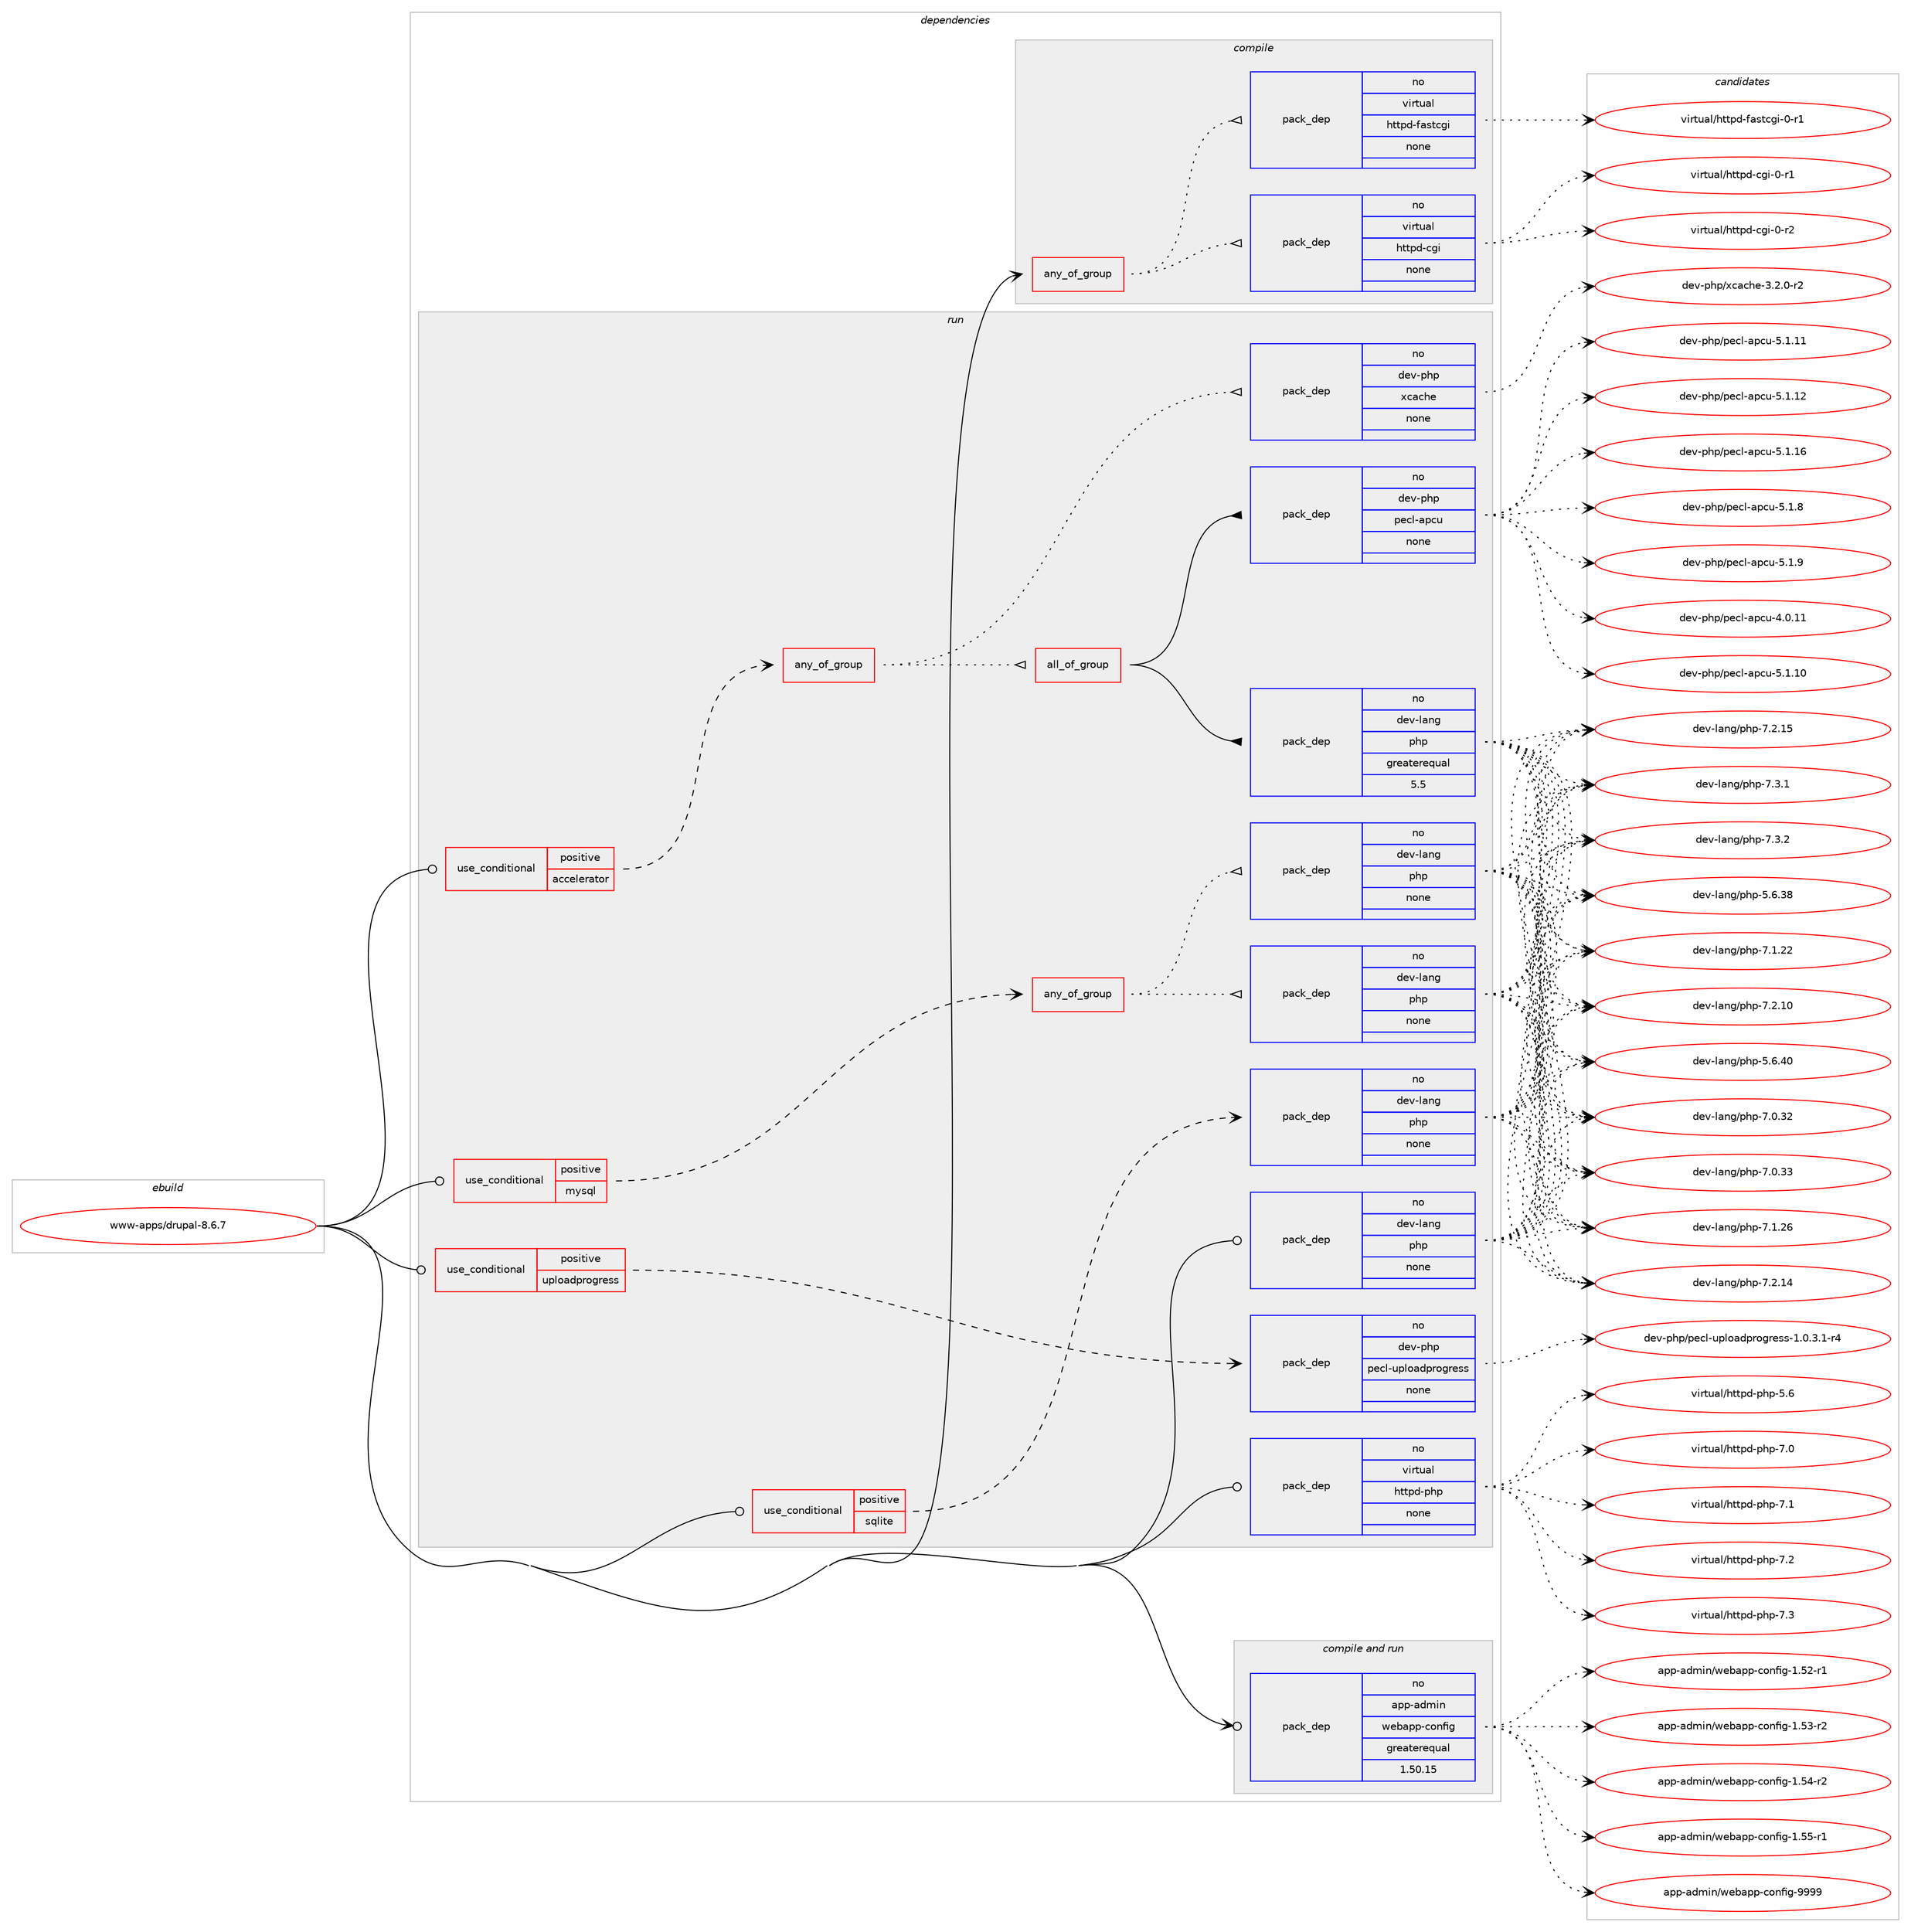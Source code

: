 digraph prolog {

# *************
# Graph options
# *************

newrank=true;
concentrate=true;
compound=true;
graph [rankdir=LR,fontname=Helvetica,fontsize=10,ranksep=1.5];#, ranksep=2.5, nodesep=0.2];
edge  [arrowhead=vee];
node  [fontname=Helvetica,fontsize=10];

# **********
# The ebuild
# **********

subgraph cluster_leftcol {
color=gray;
rank=same;
label=<<i>ebuild</i>>;
id [label="www-apps/drupal-8.6.7", color=red, width=4, href="../www-apps/drupal-8.6.7.svg"];
}

# ****************
# The dependencies
# ****************

subgraph cluster_midcol {
color=gray;
label=<<i>dependencies</i>>;
subgraph cluster_compile {
fillcolor="#eeeeee";
style=filled;
label=<<i>compile</i>>;
subgraph any163 {
dependency7094 [label=<<TABLE BORDER="0" CELLBORDER="1" CELLSPACING="0" CELLPADDING="4"><TR><TD CELLPADDING="10">any_of_group</TD></TR></TABLE>>, shape=none, color=red];subgraph pack5790 {
dependency7095 [label=<<TABLE BORDER="0" CELLBORDER="1" CELLSPACING="0" CELLPADDING="4" WIDTH="220"><TR><TD ROWSPAN="6" CELLPADDING="30">pack_dep</TD></TR><TR><TD WIDTH="110">no</TD></TR><TR><TD>virtual</TD></TR><TR><TD>httpd-cgi</TD></TR><TR><TD>none</TD></TR><TR><TD></TD></TR></TABLE>>, shape=none, color=blue];
}
dependency7094:e -> dependency7095:w [weight=20,style="dotted",arrowhead="oinv"];
subgraph pack5791 {
dependency7096 [label=<<TABLE BORDER="0" CELLBORDER="1" CELLSPACING="0" CELLPADDING="4" WIDTH="220"><TR><TD ROWSPAN="6" CELLPADDING="30">pack_dep</TD></TR><TR><TD WIDTH="110">no</TD></TR><TR><TD>virtual</TD></TR><TR><TD>httpd-fastcgi</TD></TR><TR><TD>none</TD></TR><TR><TD></TD></TR></TABLE>>, shape=none, color=blue];
}
dependency7094:e -> dependency7096:w [weight=20,style="dotted",arrowhead="oinv"];
}
id:e -> dependency7094:w [weight=20,style="solid",arrowhead="vee"];
}
subgraph cluster_compileandrun {
fillcolor="#eeeeee";
style=filled;
label=<<i>compile and run</i>>;
subgraph pack5792 {
dependency7097 [label=<<TABLE BORDER="0" CELLBORDER="1" CELLSPACING="0" CELLPADDING="4" WIDTH="220"><TR><TD ROWSPAN="6" CELLPADDING="30">pack_dep</TD></TR><TR><TD WIDTH="110">no</TD></TR><TR><TD>app-admin</TD></TR><TR><TD>webapp-config</TD></TR><TR><TD>greaterequal</TD></TR><TR><TD>1.50.15</TD></TR></TABLE>>, shape=none, color=blue];
}
id:e -> dependency7097:w [weight=20,style="solid",arrowhead="odotvee"];
}
subgraph cluster_run {
fillcolor="#eeeeee";
style=filled;
label=<<i>run</i>>;
subgraph cond1132 {
dependency7098 [label=<<TABLE BORDER="0" CELLBORDER="1" CELLSPACING="0" CELLPADDING="4"><TR><TD ROWSPAN="3" CELLPADDING="10">use_conditional</TD></TR><TR><TD>positive</TD></TR><TR><TD>accelerator</TD></TR></TABLE>>, shape=none, color=red];
subgraph any164 {
dependency7099 [label=<<TABLE BORDER="0" CELLBORDER="1" CELLSPACING="0" CELLPADDING="4"><TR><TD CELLPADDING="10">any_of_group</TD></TR></TABLE>>, shape=none, color=red];subgraph pack5793 {
dependency7100 [label=<<TABLE BORDER="0" CELLBORDER="1" CELLSPACING="0" CELLPADDING="4" WIDTH="220"><TR><TD ROWSPAN="6" CELLPADDING="30">pack_dep</TD></TR><TR><TD WIDTH="110">no</TD></TR><TR><TD>dev-php</TD></TR><TR><TD>xcache</TD></TR><TR><TD>none</TD></TR><TR><TD></TD></TR></TABLE>>, shape=none, color=blue];
}
dependency7099:e -> dependency7100:w [weight=20,style="dotted",arrowhead="oinv"];
subgraph all12 {
dependency7101 [label=<<TABLE BORDER="0" CELLBORDER="1" CELLSPACING="0" CELLPADDING="4"><TR><TD CELLPADDING="10">all_of_group</TD></TR></TABLE>>, shape=none, color=red];subgraph pack5794 {
dependency7102 [label=<<TABLE BORDER="0" CELLBORDER="1" CELLSPACING="0" CELLPADDING="4" WIDTH="220"><TR><TD ROWSPAN="6" CELLPADDING="30">pack_dep</TD></TR><TR><TD WIDTH="110">no</TD></TR><TR><TD>dev-lang</TD></TR><TR><TD>php</TD></TR><TR><TD>greaterequal</TD></TR><TR><TD>5.5</TD></TR></TABLE>>, shape=none, color=blue];
}
dependency7101:e -> dependency7102:w [weight=20,style="solid",arrowhead="inv"];
subgraph pack5795 {
dependency7103 [label=<<TABLE BORDER="0" CELLBORDER="1" CELLSPACING="0" CELLPADDING="4" WIDTH="220"><TR><TD ROWSPAN="6" CELLPADDING="30">pack_dep</TD></TR><TR><TD WIDTH="110">no</TD></TR><TR><TD>dev-php</TD></TR><TR><TD>pecl-apcu</TD></TR><TR><TD>none</TD></TR><TR><TD></TD></TR></TABLE>>, shape=none, color=blue];
}
dependency7101:e -> dependency7103:w [weight=20,style="solid",arrowhead="inv"];
}
dependency7099:e -> dependency7101:w [weight=20,style="dotted",arrowhead="oinv"];
}
dependency7098:e -> dependency7099:w [weight=20,style="dashed",arrowhead="vee"];
}
id:e -> dependency7098:w [weight=20,style="solid",arrowhead="odot"];
subgraph cond1133 {
dependency7104 [label=<<TABLE BORDER="0" CELLBORDER="1" CELLSPACING="0" CELLPADDING="4"><TR><TD ROWSPAN="3" CELLPADDING="10">use_conditional</TD></TR><TR><TD>positive</TD></TR><TR><TD>mysql</TD></TR></TABLE>>, shape=none, color=red];
subgraph any165 {
dependency7105 [label=<<TABLE BORDER="0" CELLBORDER="1" CELLSPACING="0" CELLPADDING="4"><TR><TD CELLPADDING="10">any_of_group</TD></TR></TABLE>>, shape=none, color=red];subgraph pack5796 {
dependency7106 [label=<<TABLE BORDER="0" CELLBORDER="1" CELLSPACING="0" CELLPADDING="4" WIDTH="220"><TR><TD ROWSPAN="6" CELLPADDING="30">pack_dep</TD></TR><TR><TD WIDTH="110">no</TD></TR><TR><TD>dev-lang</TD></TR><TR><TD>php</TD></TR><TR><TD>none</TD></TR><TR><TD></TD></TR></TABLE>>, shape=none, color=blue];
}
dependency7105:e -> dependency7106:w [weight=20,style="dotted",arrowhead="oinv"];
subgraph pack5797 {
dependency7107 [label=<<TABLE BORDER="0" CELLBORDER="1" CELLSPACING="0" CELLPADDING="4" WIDTH="220"><TR><TD ROWSPAN="6" CELLPADDING="30">pack_dep</TD></TR><TR><TD WIDTH="110">no</TD></TR><TR><TD>dev-lang</TD></TR><TR><TD>php</TD></TR><TR><TD>none</TD></TR><TR><TD></TD></TR></TABLE>>, shape=none, color=blue];
}
dependency7105:e -> dependency7107:w [weight=20,style="dotted",arrowhead="oinv"];
}
dependency7104:e -> dependency7105:w [weight=20,style="dashed",arrowhead="vee"];
}
id:e -> dependency7104:w [weight=20,style="solid",arrowhead="odot"];
subgraph cond1134 {
dependency7108 [label=<<TABLE BORDER="0" CELLBORDER="1" CELLSPACING="0" CELLPADDING="4"><TR><TD ROWSPAN="3" CELLPADDING="10">use_conditional</TD></TR><TR><TD>positive</TD></TR><TR><TD>sqlite</TD></TR></TABLE>>, shape=none, color=red];
subgraph pack5798 {
dependency7109 [label=<<TABLE BORDER="0" CELLBORDER="1" CELLSPACING="0" CELLPADDING="4" WIDTH="220"><TR><TD ROWSPAN="6" CELLPADDING="30">pack_dep</TD></TR><TR><TD WIDTH="110">no</TD></TR><TR><TD>dev-lang</TD></TR><TR><TD>php</TD></TR><TR><TD>none</TD></TR><TR><TD></TD></TR></TABLE>>, shape=none, color=blue];
}
dependency7108:e -> dependency7109:w [weight=20,style="dashed",arrowhead="vee"];
}
id:e -> dependency7108:w [weight=20,style="solid",arrowhead="odot"];
subgraph cond1135 {
dependency7110 [label=<<TABLE BORDER="0" CELLBORDER="1" CELLSPACING="0" CELLPADDING="4"><TR><TD ROWSPAN="3" CELLPADDING="10">use_conditional</TD></TR><TR><TD>positive</TD></TR><TR><TD>uploadprogress</TD></TR></TABLE>>, shape=none, color=red];
subgraph pack5799 {
dependency7111 [label=<<TABLE BORDER="0" CELLBORDER="1" CELLSPACING="0" CELLPADDING="4" WIDTH="220"><TR><TD ROWSPAN="6" CELLPADDING="30">pack_dep</TD></TR><TR><TD WIDTH="110">no</TD></TR><TR><TD>dev-php</TD></TR><TR><TD>pecl-uploadprogress</TD></TR><TR><TD>none</TD></TR><TR><TD></TD></TR></TABLE>>, shape=none, color=blue];
}
dependency7110:e -> dependency7111:w [weight=20,style="dashed",arrowhead="vee"];
}
id:e -> dependency7110:w [weight=20,style="solid",arrowhead="odot"];
subgraph pack5800 {
dependency7112 [label=<<TABLE BORDER="0" CELLBORDER="1" CELLSPACING="0" CELLPADDING="4" WIDTH="220"><TR><TD ROWSPAN="6" CELLPADDING="30">pack_dep</TD></TR><TR><TD WIDTH="110">no</TD></TR><TR><TD>dev-lang</TD></TR><TR><TD>php</TD></TR><TR><TD>none</TD></TR><TR><TD></TD></TR></TABLE>>, shape=none, color=blue];
}
id:e -> dependency7112:w [weight=20,style="solid",arrowhead="odot"];
subgraph pack5801 {
dependency7113 [label=<<TABLE BORDER="0" CELLBORDER="1" CELLSPACING="0" CELLPADDING="4" WIDTH="220"><TR><TD ROWSPAN="6" CELLPADDING="30">pack_dep</TD></TR><TR><TD WIDTH="110">no</TD></TR><TR><TD>virtual</TD></TR><TR><TD>httpd-php</TD></TR><TR><TD>none</TD></TR><TR><TD></TD></TR></TABLE>>, shape=none, color=blue];
}
id:e -> dependency7113:w [weight=20,style="solid",arrowhead="odot"];
}
}

# **************
# The candidates
# **************

subgraph cluster_choices {
rank=same;
color=gray;
label=<<i>candidates</i>>;

subgraph choice5790 {
color=black;
nodesep=1;
choice1181051141161179710847104116116112100459910310545484511449 [label="virtual/httpd-cgi-0-r1", color=red, width=4,href="../virtual/httpd-cgi-0-r1.svg"];
choice1181051141161179710847104116116112100459910310545484511450 [label="virtual/httpd-cgi-0-r2", color=red, width=4,href="../virtual/httpd-cgi-0-r2.svg"];
dependency7095:e -> choice1181051141161179710847104116116112100459910310545484511449:w [style=dotted,weight="100"];
dependency7095:e -> choice1181051141161179710847104116116112100459910310545484511450:w [style=dotted,weight="100"];
}
subgraph choice5791 {
color=black;
nodesep=1;
choice118105114116117971084710411611611210045102971151169910310545484511449 [label="virtual/httpd-fastcgi-0-r1", color=red, width=4,href="../virtual/httpd-fastcgi-0-r1.svg"];
dependency7096:e -> choice118105114116117971084710411611611210045102971151169910310545484511449:w [style=dotted,weight="100"];
}
subgraph choice5792 {
color=black;
nodesep=1;
choice971121124597100109105110471191019897112112459911111010210510345494653504511449 [label="app-admin/webapp-config-1.52-r1", color=red, width=4,href="../app-admin/webapp-config-1.52-r1.svg"];
choice971121124597100109105110471191019897112112459911111010210510345494653514511450 [label="app-admin/webapp-config-1.53-r2", color=red, width=4,href="../app-admin/webapp-config-1.53-r2.svg"];
choice971121124597100109105110471191019897112112459911111010210510345494653524511450 [label="app-admin/webapp-config-1.54-r2", color=red, width=4,href="../app-admin/webapp-config-1.54-r2.svg"];
choice971121124597100109105110471191019897112112459911111010210510345494653534511449 [label="app-admin/webapp-config-1.55-r1", color=red, width=4,href="../app-admin/webapp-config-1.55-r1.svg"];
choice97112112459710010910511047119101989711211245991111101021051034557575757 [label="app-admin/webapp-config-9999", color=red, width=4,href="../app-admin/webapp-config-9999.svg"];
dependency7097:e -> choice971121124597100109105110471191019897112112459911111010210510345494653504511449:w [style=dotted,weight="100"];
dependency7097:e -> choice971121124597100109105110471191019897112112459911111010210510345494653514511450:w [style=dotted,weight="100"];
dependency7097:e -> choice971121124597100109105110471191019897112112459911111010210510345494653524511450:w [style=dotted,weight="100"];
dependency7097:e -> choice971121124597100109105110471191019897112112459911111010210510345494653534511449:w [style=dotted,weight="100"];
dependency7097:e -> choice97112112459710010910511047119101989711211245991111101021051034557575757:w [style=dotted,weight="100"];
}
subgraph choice5793 {
color=black;
nodesep=1;
choice10010111845112104112471209997991041014551465046484511450 [label="dev-php/xcache-3.2.0-r2", color=red, width=4,href="../dev-php/xcache-3.2.0-r2.svg"];
dependency7100:e -> choice10010111845112104112471209997991041014551465046484511450:w [style=dotted,weight="100"];
}
subgraph choice5794 {
color=black;
nodesep=1;
choice10010111845108971101034711210411245534654465156 [label="dev-lang/php-5.6.38", color=red, width=4,href="../dev-lang/php-5.6.38.svg"];
choice10010111845108971101034711210411245554649465050 [label="dev-lang/php-7.1.22", color=red, width=4,href="../dev-lang/php-7.1.22.svg"];
choice10010111845108971101034711210411245554650464948 [label="dev-lang/php-7.2.10", color=red, width=4,href="../dev-lang/php-7.2.10.svg"];
choice10010111845108971101034711210411245534654465248 [label="dev-lang/php-5.6.40", color=red, width=4,href="../dev-lang/php-5.6.40.svg"];
choice10010111845108971101034711210411245554648465150 [label="dev-lang/php-7.0.32", color=red, width=4,href="../dev-lang/php-7.0.32.svg"];
choice10010111845108971101034711210411245554648465151 [label="dev-lang/php-7.0.33", color=red, width=4,href="../dev-lang/php-7.0.33.svg"];
choice10010111845108971101034711210411245554649465054 [label="dev-lang/php-7.1.26", color=red, width=4,href="../dev-lang/php-7.1.26.svg"];
choice10010111845108971101034711210411245554650464952 [label="dev-lang/php-7.2.14", color=red, width=4,href="../dev-lang/php-7.2.14.svg"];
choice10010111845108971101034711210411245554650464953 [label="dev-lang/php-7.2.15", color=red, width=4,href="../dev-lang/php-7.2.15.svg"];
choice100101118451089711010347112104112455546514649 [label="dev-lang/php-7.3.1", color=red, width=4,href="../dev-lang/php-7.3.1.svg"];
choice100101118451089711010347112104112455546514650 [label="dev-lang/php-7.3.2", color=red, width=4,href="../dev-lang/php-7.3.2.svg"];
dependency7102:e -> choice10010111845108971101034711210411245534654465156:w [style=dotted,weight="100"];
dependency7102:e -> choice10010111845108971101034711210411245554649465050:w [style=dotted,weight="100"];
dependency7102:e -> choice10010111845108971101034711210411245554650464948:w [style=dotted,weight="100"];
dependency7102:e -> choice10010111845108971101034711210411245534654465248:w [style=dotted,weight="100"];
dependency7102:e -> choice10010111845108971101034711210411245554648465150:w [style=dotted,weight="100"];
dependency7102:e -> choice10010111845108971101034711210411245554648465151:w [style=dotted,weight="100"];
dependency7102:e -> choice10010111845108971101034711210411245554649465054:w [style=dotted,weight="100"];
dependency7102:e -> choice10010111845108971101034711210411245554650464952:w [style=dotted,weight="100"];
dependency7102:e -> choice10010111845108971101034711210411245554650464953:w [style=dotted,weight="100"];
dependency7102:e -> choice100101118451089711010347112104112455546514649:w [style=dotted,weight="100"];
dependency7102:e -> choice100101118451089711010347112104112455546514650:w [style=dotted,weight="100"];
}
subgraph choice5795 {
color=black;
nodesep=1;
choice10010111845112104112471121019910845971129911745524648464949 [label="dev-php/pecl-apcu-4.0.11", color=red, width=4,href="../dev-php/pecl-apcu-4.0.11.svg"];
choice10010111845112104112471121019910845971129911745534649464948 [label="dev-php/pecl-apcu-5.1.10", color=red, width=4,href="../dev-php/pecl-apcu-5.1.10.svg"];
choice10010111845112104112471121019910845971129911745534649464949 [label="dev-php/pecl-apcu-5.1.11", color=red, width=4,href="../dev-php/pecl-apcu-5.1.11.svg"];
choice10010111845112104112471121019910845971129911745534649464950 [label="dev-php/pecl-apcu-5.1.12", color=red, width=4,href="../dev-php/pecl-apcu-5.1.12.svg"];
choice10010111845112104112471121019910845971129911745534649464954 [label="dev-php/pecl-apcu-5.1.16", color=red, width=4,href="../dev-php/pecl-apcu-5.1.16.svg"];
choice100101118451121041124711210199108459711299117455346494656 [label="dev-php/pecl-apcu-5.1.8", color=red, width=4,href="../dev-php/pecl-apcu-5.1.8.svg"];
choice100101118451121041124711210199108459711299117455346494657 [label="dev-php/pecl-apcu-5.1.9", color=red, width=4,href="../dev-php/pecl-apcu-5.1.9.svg"];
dependency7103:e -> choice10010111845112104112471121019910845971129911745524648464949:w [style=dotted,weight="100"];
dependency7103:e -> choice10010111845112104112471121019910845971129911745534649464948:w [style=dotted,weight="100"];
dependency7103:e -> choice10010111845112104112471121019910845971129911745534649464949:w [style=dotted,weight="100"];
dependency7103:e -> choice10010111845112104112471121019910845971129911745534649464950:w [style=dotted,weight="100"];
dependency7103:e -> choice10010111845112104112471121019910845971129911745534649464954:w [style=dotted,weight="100"];
dependency7103:e -> choice100101118451121041124711210199108459711299117455346494656:w [style=dotted,weight="100"];
dependency7103:e -> choice100101118451121041124711210199108459711299117455346494657:w [style=dotted,weight="100"];
}
subgraph choice5796 {
color=black;
nodesep=1;
choice10010111845108971101034711210411245534654465156 [label="dev-lang/php-5.6.38", color=red, width=4,href="../dev-lang/php-5.6.38.svg"];
choice10010111845108971101034711210411245554649465050 [label="dev-lang/php-7.1.22", color=red, width=4,href="../dev-lang/php-7.1.22.svg"];
choice10010111845108971101034711210411245554650464948 [label="dev-lang/php-7.2.10", color=red, width=4,href="../dev-lang/php-7.2.10.svg"];
choice10010111845108971101034711210411245534654465248 [label="dev-lang/php-5.6.40", color=red, width=4,href="../dev-lang/php-5.6.40.svg"];
choice10010111845108971101034711210411245554648465150 [label="dev-lang/php-7.0.32", color=red, width=4,href="../dev-lang/php-7.0.32.svg"];
choice10010111845108971101034711210411245554648465151 [label="dev-lang/php-7.0.33", color=red, width=4,href="../dev-lang/php-7.0.33.svg"];
choice10010111845108971101034711210411245554649465054 [label="dev-lang/php-7.1.26", color=red, width=4,href="../dev-lang/php-7.1.26.svg"];
choice10010111845108971101034711210411245554650464952 [label="dev-lang/php-7.2.14", color=red, width=4,href="../dev-lang/php-7.2.14.svg"];
choice10010111845108971101034711210411245554650464953 [label="dev-lang/php-7.2.15", color=red, width=4,href="../dev-lang/php-7.2.15.svg"];
choice100101118451089711010347112104112455546514649 [label="dev-lang/php-7.3.1", color=red, width=4,href="../dev-lang/php-7.3.1.svg"];
choice100101118451089711010347112104112455546514650 [label="dev-lang/php-7.3.2", color=red, width=4,href="../dev-lang/php-7.3.2.svg"];
dependency7106:e -> choice10010111845108971101034711210411245534654465156:w [style=dotted,weight="100"];
dependency7106:e -> choice10010111845108971101034711210411245554649465050:w [style=dotted,weight="100"];
dependency7106:e -> choice10010111845108971101034711210411245554650464948:w [style=dotted,weight="100"];
dependency7106:e -> choice10010111845108971101034711210411245534654465248:w [style=dotted,weight="100"];
dependency7106:e -> choice10010111845108971101034711210411245554648465150:w [style=dotted,weight="100"];
dependency7106:e -> choice10010111845108971101034711210411245554648465151:w [style=dotted,weight="100"];
dependency7106:e -> choice10010111845108971101034711210411245554649465054:w [style=dotted,weight="100"];
dependency7106:e -> choice10010111845108971101034711210411245554650464952:w [style=dotted,weight="100"];
dependency7106:e -> choice10010111845108971101034711210411245554650464953:w [style=dotted,weight="100"];
dependency7106:e -> choice100101118451089711010347112104112455546514649:w [style=dotted,weight="100"];
dependency7106:e -> choice100101118451089711010347112104112455546514650:w [style=dotted,weight="100"];
}
subgraph choice5797 {
color=black;
nodesep=1;
choice10010111845108971101034711210411245534654465156 [label="dev-lang/php-5.6.38", color=red, width=4,href="../dev-lang/php-5.6.38.svg"];
choice10010111845108971101034711210411245554649465050 [label="dev-lang/php-7.1.22", color=red, width=4,href="../dev-lang/php-7.1.22.svg"];
choice10010111845108971101034711210411245554650464948 [label="dev-lang/php-7.2.10", color=red, width=4,href="../dev-lang/php-7.2.10.svg"];
choice10010111845108971101034711210411245534654465248 [label="dev-lang/php-5.6.40", color=red, width=4,href="../dev-lang/php-5.6.40.svg"];
choice10010111845108971101034711210411245554648465150 [label="dev-lang/php-7.0.32", color=red, width=4,href="../dev-lang/php-7.0.32.svg"];
choice10010111845108971101034711210411245554648465151 [label="dev-lang/php-7.0.33", color=red, width=4,href="../dev-lang/php-7.0.33.svg"];
choice10010111845108971101034711210411245554649465054 [label="dev-lang/php-7.1.26", color=red, width=4,href="../dev-lang/php-7.1.26.svg"];
choice10010111845108971101034711210411245554650464952 [label="dev-lang/php-7.2.14", color=red, width=4,href="../dev-lang/php-7.2.14.svg"];
choice10010111845108971101034711210411245554650464953 [label="dev-lang/php-7.2.15", color=red, width=4,href="../dev-lang/php-7.2.15.svg"];
choice100101118451089711010347112104112455546514649 [label="dev-lang/php-7.3.1", color=red, width=4,href="../dev-lang/php-7.3.1.svg"];
choice100101118451089711010347112104112455546514650 [label="dev-lang/php-7.3.2", color=red, width=4,href="../dev-lang/php-7.3.2.svg"];
dependency7107:e -> choice10010111845108971101034711210411245534654465156:w [style=dotted,weight="100"];
dependency7107:e -> choice10010111845108971101034711210411245554649465050:w [style=dotted,weight="100"];
dependency7107:e -> choice10010111845108971101034711210411245554650464948:w [style=dotted,weight="100"];
dependency7107:e -> choice10010111845108971101034711210411245534654465248:w [style=dotted,weight="100"];
dependency7107:e -> choice10010111845108971101034711210411245554648465150:w [style=dotted,weight="100"];
dependency7107:e -> choice10010111845108971101034711210411245554648465151:w [style=dotted,weight="100"];
dependency7107:e -> choice10010111845108971101034711210411245554649465054:w [style=dotted,weight="100"];
dependency7107:e -> choice10010111845108971101034711210411245554650464952:w [style=dotted,weight="100"];
dependency7107:e -> choice10010111845108971101034711210411245554650464953:w [style=dotted,weight="100"];
dependency7107:e -> choice100101118451089711010347112104112455546514649:w [style=dotted,weight="100"];
dependency7107:e -> choice100101118451089711010347112104112455546514650:w [style=dotted,weight="100"];
}
subgraph choice5798 {
color=black;
nodesep=1;
choice10010111845108971101034711210411245534654465156 [label="dev-lang/php-5.6.38", color=red, width=4,href="../dev-lang/php-5.6.38.svg"];
choice10010111845108971101034711210411245554649465050 [label="dev-lang/php-7.1.22", color=red, width=4,href="../dev-lang/php-7.1.22.svg"];
choice10010111845108971101034711210411245554650464948 [label="dev-lang/php-7.2.10", color=red, width=4,href="../dev-lang/php-7.2.10.svg"];
choice10010111845108971101034711210411245534654465248 [label="dev-lang/php-5.6.40", color=red, width=4,href="../dev-lang/php-5.6.40.svg"];
choice10010111845108971101034711210411245554648465150 [label="dev-lang/php-7.0.32", color=red, width=4,href="../dev-lang/php-7.0.32.svg"];
choice10010111845108971101034711210411245554648465151 [label="dev-lang/php-7.0.33", color=red, width=4,href="../dev-lang/php-7.0.33.svg"];
choice10010111845108971101034711210411245554649465054 [label="dev-lang/php-7.1.26", color=red, width=4,href="../dev-lang/php-7.1.26.svg"];
choice10010111845108971101034711210411245554650464952 [label="dev-lang/php-7.2.14", color=red, width=4,href="../dev-lang/php-7.2.14.svg"];
choice10010111845108971101034711210411245554650464953 [label="dev-lang/php-7.2.15", color=red, width=4,href="../dev-lang/php-7.2.15.svg"];
choice100101118451089711010347112104112455546514649 [label="dev-lang/php-7.3.1", color=red, width=4,href="../dev-lang/php-7.3.1.svg"];
choice100101118451089711010347112104112455546514650 [label="dev-lang/php-7.3.2", color=red, width=4,href="../dev-lang/php-7.3.2.svg"];
dependency7109:e -> choice10010111845108971101034711210411245534654465156:w [style=dotted,weight="100"];
dependency7109:e -> choice10010111845108971101034711210411245554649465050:w [style=dotted,weight="100"];
dependency7109:e -> choice10010111845108971101034711210411245554650464948:w [style=dotted,weight="100"];
dependency7109:e -> choice10010111845108971101034711210411245534654465248:w [style=dotted,weight="100"];
dependency7109:e -> choice10010111845108971101034711210411245554648465150:w [style=dotted,weight="100"];
dependency7109:e -> choice10010111845108971101034711210411245554648465151:w [style=dotted,weight="100"];
dependency7109:e -> choice10010111845108971101034711210411245554649465054:w [style=dotted,weight="100"];
dependency7109:e -> choice10010111845108971101034711210411245554650464952:w [style=dotted,weight="100"];
dependency7109:e -> choice10010111845108971101034711210411245554650464953:w [style=dotted,weight="100"];
dependency7109:e -> choice100101118451089711010347112104112455546514649:w [style=dotted,weight="100"];
dependency7109:e -> choice100101118451089711010347112104112455546514650:w [style=dotted,weight="100"];
}
subgraph choice5799 {
color=black;
nodesep=1;
choice100101118451121041124711210199108451171121081119710011211411110311410111511545494648465146494511452 [label="dev-php/pecl-uploadprogress-1.0.3.1-r4", color=red, width=4,href="../dev-php/pecl-uploadprogress-1.0.3.1-r4.svg"];
dependency7111:e -> choice100101118451121041124711210199108451171121081119710011211411110311410111511545494648465146494511452:w [style=dotted,weight="100"];
}
subgraph choice5800 {
color=black;
nodesep=1;
choice10010111845108971101034711210411245534654465156 [label="dev-lang/php-5.6.38", color=red, width=4,href="../dev-lang/php-5.6.38.svg"];
choice10010111845108971101034711210411245554649465050 [label="dev-lang/php-7.1.22", color=red, width=4,href="../dev-lang/php-7.1.22.svg"];
choice10010111845108971101034711210411245554650464948 [label="dev-lang/php-7.2.10", color=red, width=4,href="../dev-lang/php-7.2.10.svg"];
choice10010111845108971101034711210411245534654465248 [label="dev-lang/php-5.6.40", color=red, width=4,href="../dev-lang/php-5.6.40.svg"];
choice10010111845108971101034711210411245554648465150 [label="dev-lang/php-7.0.32", color=red, width=4,href="../dev-lang/php-7.0.32.svg"];
choice10010111845108971101034711210411245554648465151 [label="dev-lang/php-7.0.33", color=red, width=4,href="../dev-lang/php-7.0.33.svg"];
choice10010111845108971101034711210411245554649465054 [label="dev-lang/php-7.1.26", color=red, width=4,href="../dev-lang/php-7.1.26.svg"];
choice10010111845108971101034711210411245554650464952 [label="dev-lang/php-7.2.14", color=red, width=4,href="../dev-lang/php-7.2.14.svg"];
choice10010111845108971101034711210411245554650464953 [label="dev-lang/php-7.2.15", color=red, width=4,href="../dev-lang/php-7.2.15.svg"];
choice100101118451089711010347112104112455546514649 [label="dev-lang/php-7.3.1", color=red, width=4,href="../dev-lang/php-7.3.1.svg"];
choice100101118451089711010347112104112455546514650 [label="dev-lang/php-7.3.2", color=red, width=4,href="../dev-lang/php-7.3.2.svg"];
dependency7112:e -> choice10010111845108971101034711210411245534654465156:w [style=dotted,weight="100"];
dependency7112:e -> choice10010111845108971101034711210411245554649465050:w [style=dotted,weight="100"];
dependency7112:e -> choice10010111845108971101034711210411245554650464948:w [style=dotted,weight="100"];
dependency7112:e -> choice10010111845108971101034711210411245534654465248:w [style=dotted,weight="100"];
dependency7112:e -> choice10010111845108971101034711210411245554648465150:w [style=dotted,weight="100"];
dependency7112:e -> choice10010111845108971101034711210411245554648465151:w [style=dotted,weight="100"];
dependency7112:e -> choice10010111845108971101034711210411245554649465054:w [style=dotted,weight="100"];
dependency7112:e -> choice10010111845108971101034711210411245554650464952:w [style=dotted,weight="100"];
dependency7112:e -> choice10010111845108971101034711210411245554650464953:w [style=dotted,weight="100"];
dependency7112:e -> choice100101118451089711010347112104112455546514649:w [style=dotted,weight="100"];
dependency7112:e -> choice100101118451089711010347112104112455546514650:w [style=dotted,weight="100"];
}
subgraph choice5801 {
color=black;
nodesep=1;
choice11810511411611797108471041161161121004511210411245534654 [label="virtual/httpd-php-5.6", color=red, width=4,href="../virtual/httpd-php-5.6.svg"];
choice11810511411611797108471041161161121004511210411245554648 [label="virtual/httpd-php-7.0", color=red, width=4,href="../virtual/httpd-php-7.0.svg"];
choice11810511411611797108471041161161121004511210411245554649 [label="virtual/httpd-php-7.1", color=red, width=4,href="../virtual/httpd-php-7.1.svg"];
choice11810511411611797108471041161161121004511210411245554650 [label="virtual/httpd-php-7.2", color=red, width=4,href="../virtual/httpd-php-7.2.svg"];
choice11810511411611797108471041161161121004511210411245554651 [label="virtual/httpd-php-7.3", color=red, width=4,href="../virtual/httpd-php-7.3.svg"];
dependency7113:e -> choice11810511411611797108471041161161121004511210411245534654:w [style=dotted,weight="100"];
dependency7113:e -> choice11810511411611797108471041161161121004511210411245554648:w [style=dotted,weight="100"];
dependency7113:e -> choice11810511411611797108471041161161121004511210411245554649:w [style=dotted,weight="100"];
dependency7113:e -> choice11810511411611797108471041161161121004511210411245554650:w [style=dotted,weight="100"];
dependency7113:e -> choice11810511411611797108471041161161121004511210411245554651:w [style=dotted,weight="100"];
}
}

}
